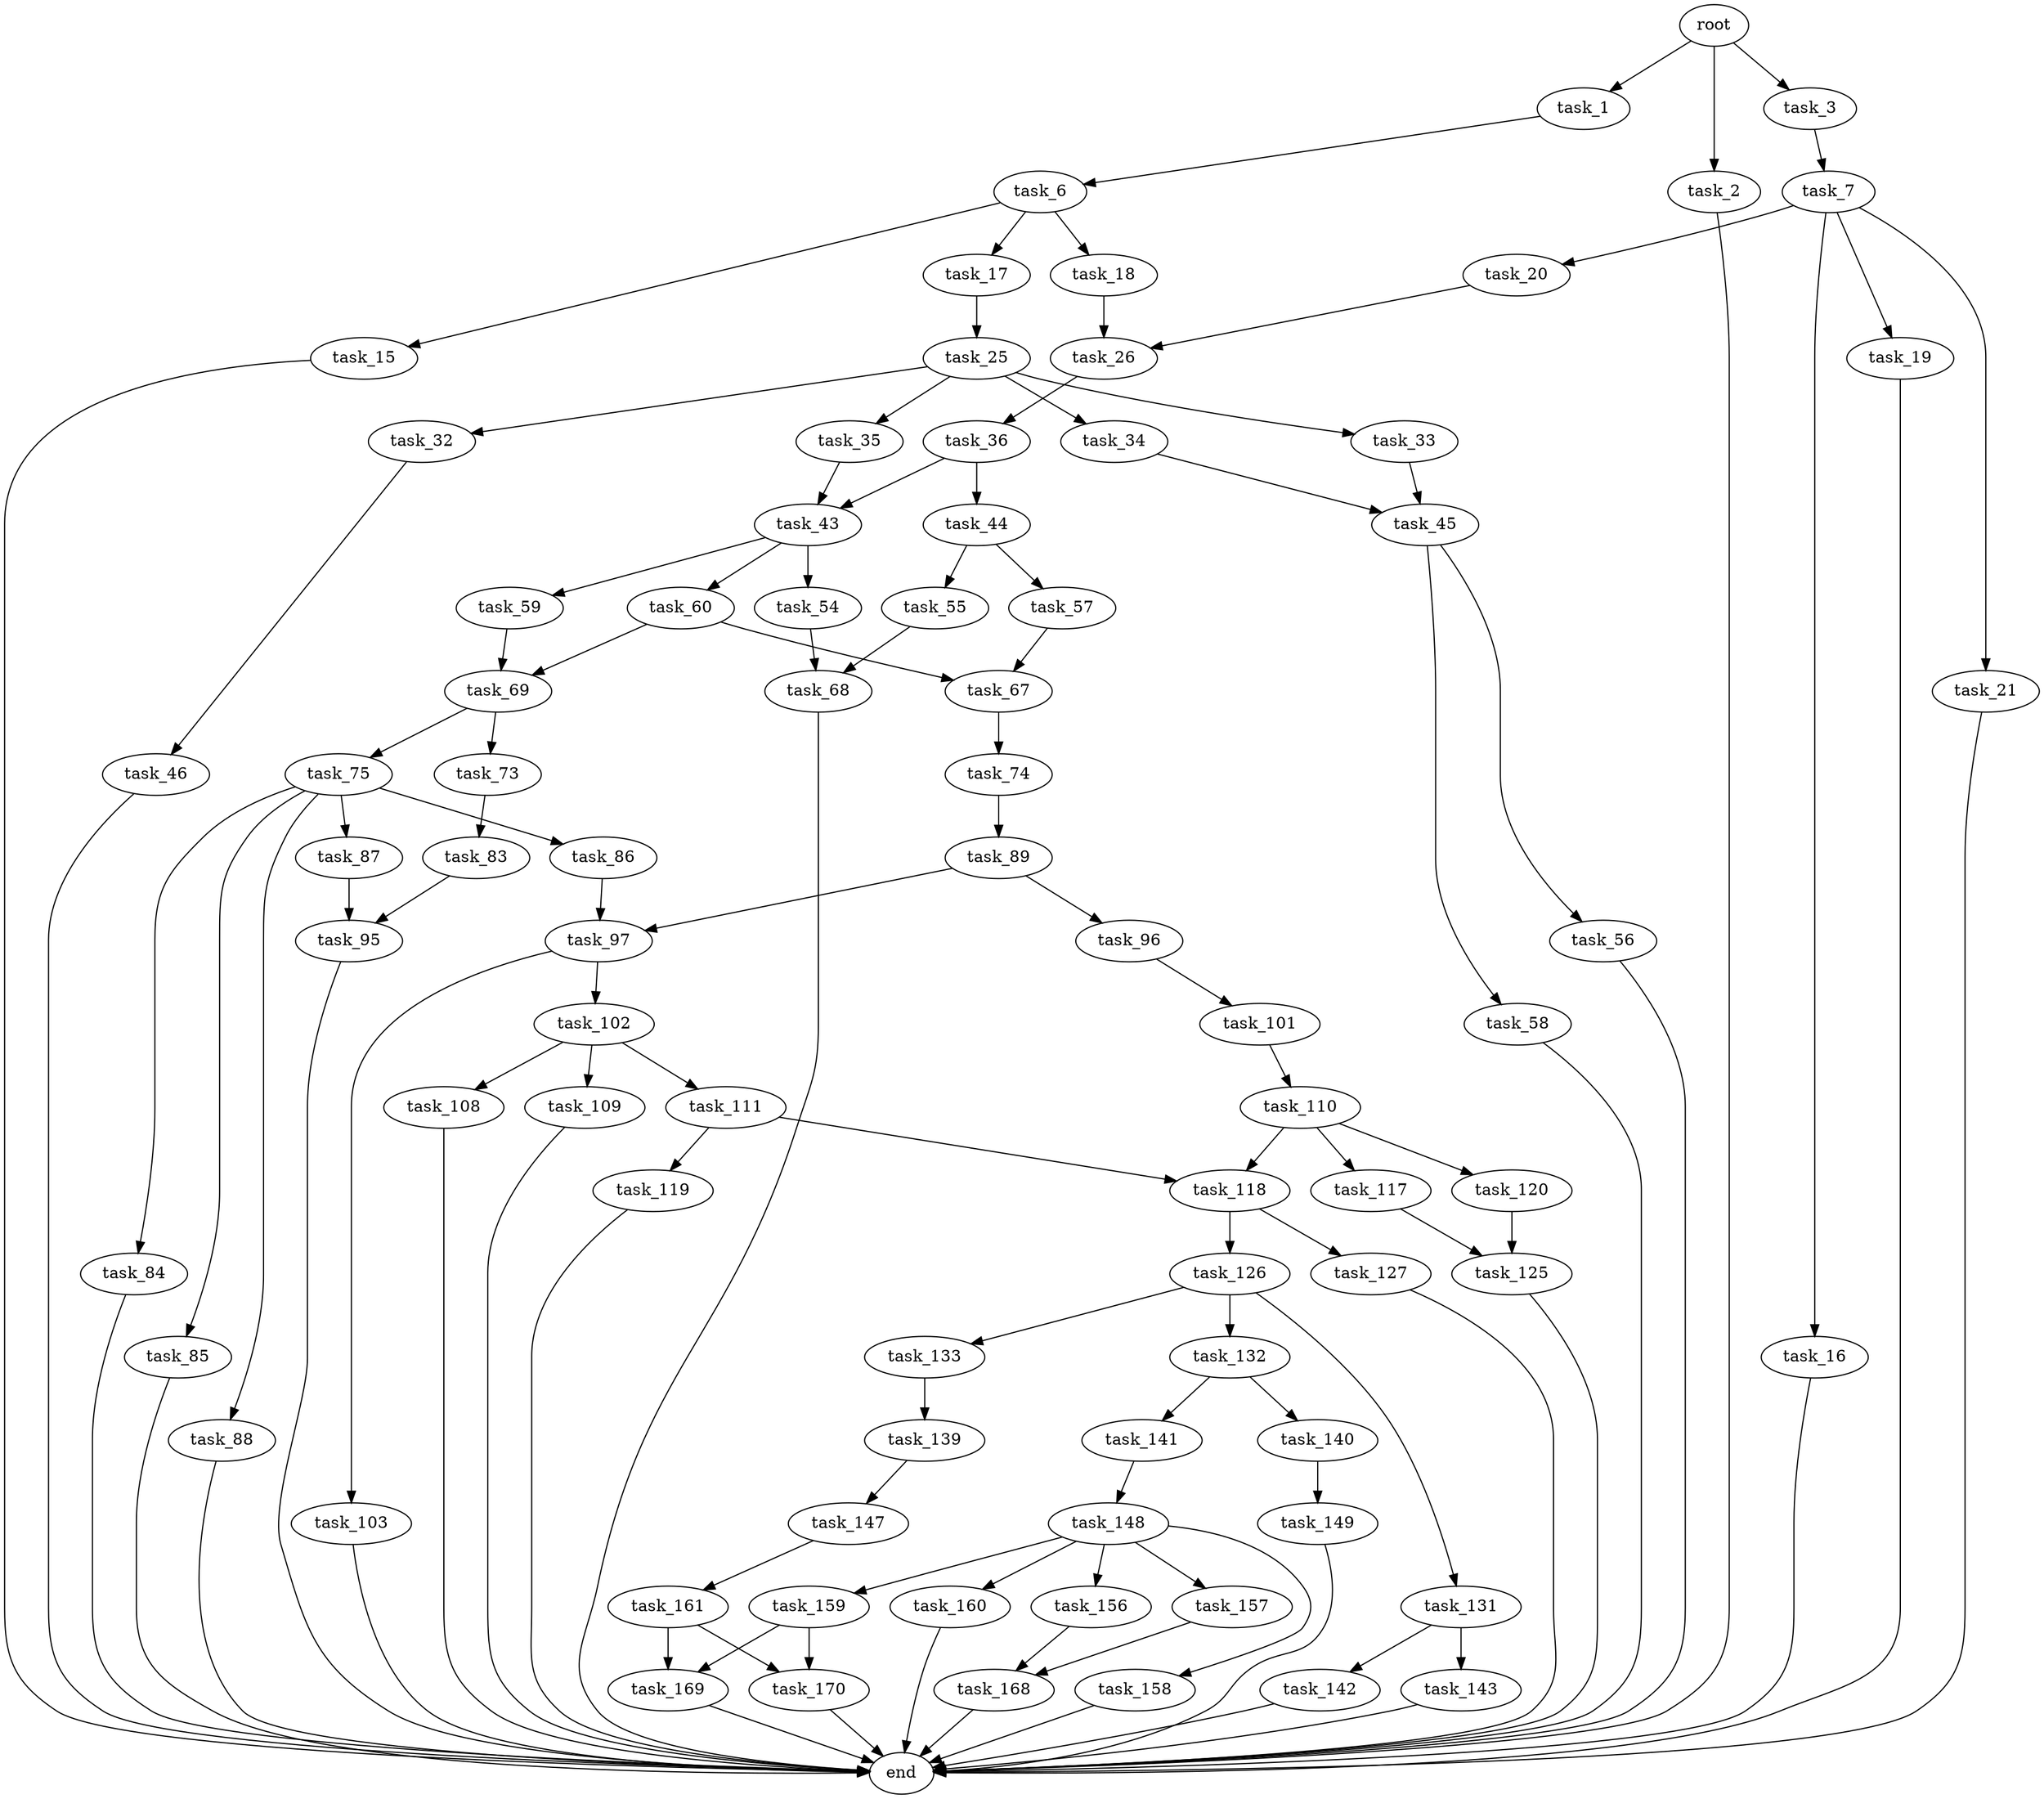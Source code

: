 digraph G {
  root [size="0.000000"];
  task_1 [size="10626120637.000000"];
  task_2 [size="470389472384.000000"];
  task_3 [size="28991029248.000000"];
  task_6 [size="173656373349.000000"];
  end [size="0.000000"];
  task_7 [size="1459388565.000000"];
  task_15 [size="38340520341.000000"];
  task_17 [size="4156124618.000000"];
  task_18 [size="9499723431.000000"];
  task_16 [size="8589934592.000000"];
  task_19 [size="816327652244.000000"];
  task_20 [size="142022233383.000000"];
  task_21 [size="549755813888.000000"];
  task_25 [size="1073741824000.000000"];
  task_26 [size="61074239508.000000"];
  task_32 [size="98463042543.000000"];
  task_33 [size="20420387011.000000"];
  task_34 [size="231928233984.000000"];
  task_35 [size="1041648838.000000"];
  task_36 [size="231928233984.000000"];
  task_46 [size="18017727905.000000"];
  task_45 [size="156344879820.000000"];
  task_43 [size="368293445632.000000"];
  task_44 [size="134217728000.000000"];
  task_54 [size="164646017700.000000"];
  task_59 [size="13043249638.000000"];
  task_60 [size="11102989933.000000"];
  task_55 [size="15477273428.000000"];
  task_57 [size="655486521212.000000"];
  task_56 [size="549755813888.000000"];
  task_58 [size="368293445632.000000"];
  task_68 [size="782757789696.000000"];
  task_67 [size="28294893336.000000"];
  task_69 [size="49893509909.000000"];
  task_74 [size="86158333656.000000"];
  task_73 [size="22334498400.000000"];
  task_75 [size="187279950780.000000"];
  task_83 [size="134217728000.000000"];
  task_89 [size="3044355378.000000"];
  task_84 [size="36595227449.000000"];
  task_85 [size="164630909880.000000"];
  task_86 [size="549755813888.000000"];
  task_87 [size="19189153488.000000"];
  task_88 [size="1921169756.000000"];
  task_95 [size="155249525952.000000"];
  task_97 [size="1073741824000.000000"];
  task_96 [size="6212845766.000000"];
  task_101 [size="24126560002.000000"];
  task_102 [size="23270186412.000000"];
  task_103 [size="549755813888.000000"];
  task_110 [size="11589616114.000000"];
  task_108 [size="28991029248.000000"];
  task_109 [size="449046104.000000"];
  task_111 [size="6082236560.000000"];
  task_117 [size="25677296099.000000"];
  task_118 [size="40052894233.000000"];
  task_120 [size="13345751854.000000"];
  task_119 [size="15290348329.000000"];
  task_125 [size="368293445632.000000"];
  task_126 [size="1356452407.000000"];
  task_127 [size="8202032723.000000"];
  task_131 [size="68719476736.000000"];
  task_132 [size="32190178234.000000"];
  task_133 [size="47203340593.000000"];
  task_142 [size="959410049.000000"];
  task_143 [size="8589934592.000000"];
  task_140 [size="315283833033.000000"];
  task_141 [size="64215020292.000000"];
  task_139 [size="22044013312.000000"];
  task_147 [size="18946388131.000000"];
  task_149 [size="4881801761.000000"];
  task_148 [size="108124535995.000000"];
  task_161 [size="368293445632.000000"];
  task_156 [size="368293445632.000000"];
  task_157 [size="6114167358.000000"];
  task_158 [size="16380998012.000000"];
  task_159 [size="27033880948.000000"];
  task_160 [size="5522104956.000000"];
  task_168 [size="231928233984.000000"];
  task_169 [size="6076788379.000000"];
  task_170 [size="402583831636.000000"];

  root -> task_1 [size="1.000000"];
  root -> task_2 [size="1.000000"];
  root -> task_3 [size="1.000000"];
  task_1 -> task_6 [size="301989888.000000"];
  task_2 -> end [size="1.000000"];
  task_3 -> task_7 [size="75497472.000000"];
  task_6 -> task_15 [size="301989888.000000"];
  task_6 -> task_17 [size="301989888.000000"];
  task_6 -> task_18 [size="301989888.000000"];
  task_7 -> task_16 [size="75497472.000000"];
  task_7 -> task_19 [size="75497472.000000"];
  task_7 -> task_20 [size="75497472.000000"];
  task_7 -> task_21 [size="75497472.000000"];
  task_15 -> end [size="1.000000"];
  task_17 -> task_25 [size="301989888.000000"];
  task_18 -> task_26 [size="33554432.000000"];
  task_16 -> end [size="1.000000"];
  task_19 -> end [size="1.000000"];
  task_20 -> task_26 [size="209715200.000000"];
  task_21 -> end [size="1.000000"];
  task_25 -> task_32 [size="838860800.000000"];
  task_25 -> task_33 [size="838860800.000000"];
  task_25 -> task_34 [size="838860800.000000"];
  task_25 -> task_35 [size="838860800.000000"];
  task_26 -> task_36 [size="75497472.000000"];
  task_32 -> task_46 [size="411041792.000000"];
  task_33 -> task_45 [size="411041792.000000"];
  task_34 -> task_45 [size="301989888.000000"];
  task_35 -> task_43 [size="33554432.000000"];
  task_36 -> task_43 [size="301989888.000000"];
  task_36 -> task_44 [size="301989888.000000"];
  task_46 -> end [size="1.000000"];
  task_45 -> task_56 [size="134217728.000000"];
  task_45 -> task_58 [size="134217728.000000"];
  task_43 -> task_54 [size="411041792.000000"];
  task_43 -> task_59 [size="411041792.000000"];
  task_43 -> task_60 [size="411041792.000000"];
  task_44 -> task_55 [size="209715200.000000"];
  task_44 -> task_57 [size="209715200.000000"];
  task_54 -> task_68 [size="134217728.000000"];
  task_59 -> task_69 [size="301989888.000000"];
  task_60 -> task_67 [size="411041792.000000"];
  task_60 -> task_69 [size="411041792.000000"];
  task_55 -> task_68 [size="75497472.000000"];
  task_57 -> task_67 [size="679477248.000000"];
  task_56 -> end [size="1.000000"];
  task_58 -> end [size="1.000000"];
  task_68 -> end [size="1.000000"];
  task_67 -> task_74 [size="134217728.000000"];
  task_69 -> task_73 [size="838860800.000000"];
  task_69 -> task_75 [size="838860800.000000"];
  task_74 -> task_89 [size="134217728.000000"];
  task_73 -> task_83 [size="536870912.000000"];
  task_75 -> task_84 [size="536870912.000000"];
  task_75 -> task_85 [size="536870912.000000"];
  task_75 -> task_86 [size="536870912.000000"];
  task_75 -> task_87 [size="536870912.000000"];
  task_75 -> task_88 [size="536870912.000000"];
  task_83 -> task_95 [size="209715200.000000"];
  task_89 -> task_96 [size="134217728.000000"];
  task_89 -> task_97 [size="134217728.000000"];
  task_84 -> end [size="1.000000"];
  task_85 -> end [size="1.000000"];
  task_86 -> task_97 [size="536870912.000000"];
  task_87 -> task_95 [size="301989888.000000"];
  task_88 -> end [size="1.000000"];
  task_95 -> end [size="1.000000"];
  task_97 -> task_102 [size="838860800.000000"];
  task_97 -> task_103 [size="838860800.000000"];
  task_96 -> task_101 [size="134217728.000000"];
  task_101 -> task_110 [size="33554432.000000"];
  task_102 -> task_108 [size="838860800.000000"];
  task_102 -> task_109 [size="838860800.000000"];
  task_102 -> task_111 [size="838860800.000000"];
  task_103 -> end [size="1.000000"];
  task_110 -> task_117 [size="301989888.000000"];
  task_110 -> task_118 [size="301989888.000000"];
  task_110 -> task_120 [size="301989888.000000"];
  task_108 -> end [size="1.000000"];
  task_109 -> end [size="1.000000"];
  task_111 -> task_118 [size="134217728.000000"];
  task_111 -> task_119 [size="134217728.000000"];
  task_117 -> task_125 [size="411041792.000000"];
  task_118 -> task_126 [size="33554432.000000"];
  task_118 -> task_127 [size="33554432.000000"];
  task_120 -> task_125 [size="209715200.000000"];
  task_119 -> end [size="1.000000"];
  task_125 -> end [size="1.000000"];
  task_126 -> task_131 [size="33554432.000000"];
  task_126 -> task_132 [size="33554432.000000"];
  task_126 -> task_133 [size="33554432.000000"];
  task_127 -> end [size="1.000000"];
  task_131 -> task_142 [size="134217728.000000"];
  task_131 -> task_143 [size="134217728.000000"];
  task_132 -> task_140 [size="536870912.000000"];
  task_132 -> task_141 [size="536870912.000000"];
  task_133 -> task_139 [size="75497472.000000"];
  task_142 -> end [size="1.000000"];
  task_143 -> end [size="1.000000"];
  task_140 -> task_149 [size="411041792.000000"];
  task_141 -> task_148 [size="134217728.000000"];
  task_139 -> task_147 [size="411041792.000000"];
  task_147 -> task_161 [size="301989888.000000"];
  task_149 -> end [size="1.000000"];
  task_148 -> task_156 [size="301989888.000000"];
  task_148 -> task_157 [size="301989888.000000"];
  task_148 -> task_158 [size="301989888.000000"];
  task_148 -> task_159 [size="301989888.000000"];
  task_148 -> task_160 [size="301989888.000000"];
  task_161 -> task_169 [size="411041792.000000"];
  task_161 -> task_170 [size="411041792.000000"];
  task_156 -> task_168 [size="411041792.000000"];
  task_157 -> task_168 [size="679477248.000000"];
  task_158 -> end [size="1.000000"];
  task_159 -> task_169 [size="536870912.000000"];
  task_159 -> task_170 [size="536870912.000000"];
  task_160 -> end [size="1.000000"];
  task_168 -> end [size="1.000000"];
  task_169 -> end [size="1.000000"];
  task_170 -> end [size="1.000000"];
}
